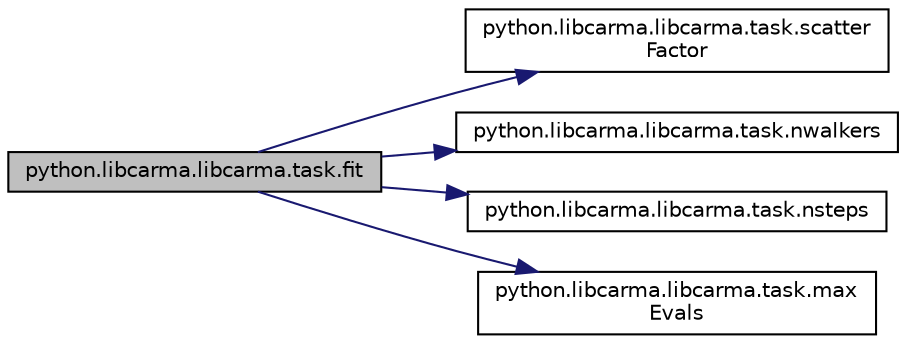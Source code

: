 digraph "python.libcarma.libcarma.task.fit"
{
  edge [fontname="Helvetica",fontsize="10",labelfontname="Helvetica",labelfontsize="10"];
  node [fontname="Helvetica",fontsize="10",shape=record];
  rankdir="LR";
  Node1 [label="python.libcarma.libcarma.task.fit",height=0.2,width=0.4,color="black", fillcolor="grey75", style="filled" fontcolor="black"];
  Node1 -> Node2 [color="midnightblue",fontsize="10",style="solid",fontname="Helvetica"];
  Node2 [label="python.libcarma.libcarma.task.scatter\lFactor",height=0.2,width=0.4,color="black", fillcolor="white", style="filled",URL="$classpython_1_1libcarma_1_1libcarma_1_1task.html#a93494b990ffb8ca498b6d0d6512a7fa7"];
  Node1 -> Node3 [color="midnightblue",fontsize="10",style="solid",fontname="Helvetica"];
  Node3 [label="python.libcarma.libcarma.task.nwalkers",height=0.2,width=0.4,color="black", fillcolor="white", style="filled",URL="$classpython_1_1libcarma_1_1libcarma_1_1task.html#a136998a257bc82c4df663d46871a7f51"];
  Node1 -> Node4 [color="midnightblue",fontsize="10",style="solid",fontname="Helvetica"];
  Node4 [label="python.libcarma.libcarma.task.nsteps",height=0.2,width=0.4,color="black", fillcolor="white", style="filled",URL="$classpython_1_1libcarma_1_1libcarma_1_1task.html#af6f36241731b24af9e6872106f2d6eab"];
  Node1 -> Node5 [color="midnightblue",fontsize="10",style="solid",fontname="Helvetica"];
  Node5 [label="python.libcarma.libcarma.task.max\lEvals",height=0.2,width=0.4,color="black", fillcolor="white", style="filled",URL="$classpython_1_1libcarma_1_1libcarma_1_1task.html#a54458b7bfc6f1daa4619b3c11709bc28"];
}
